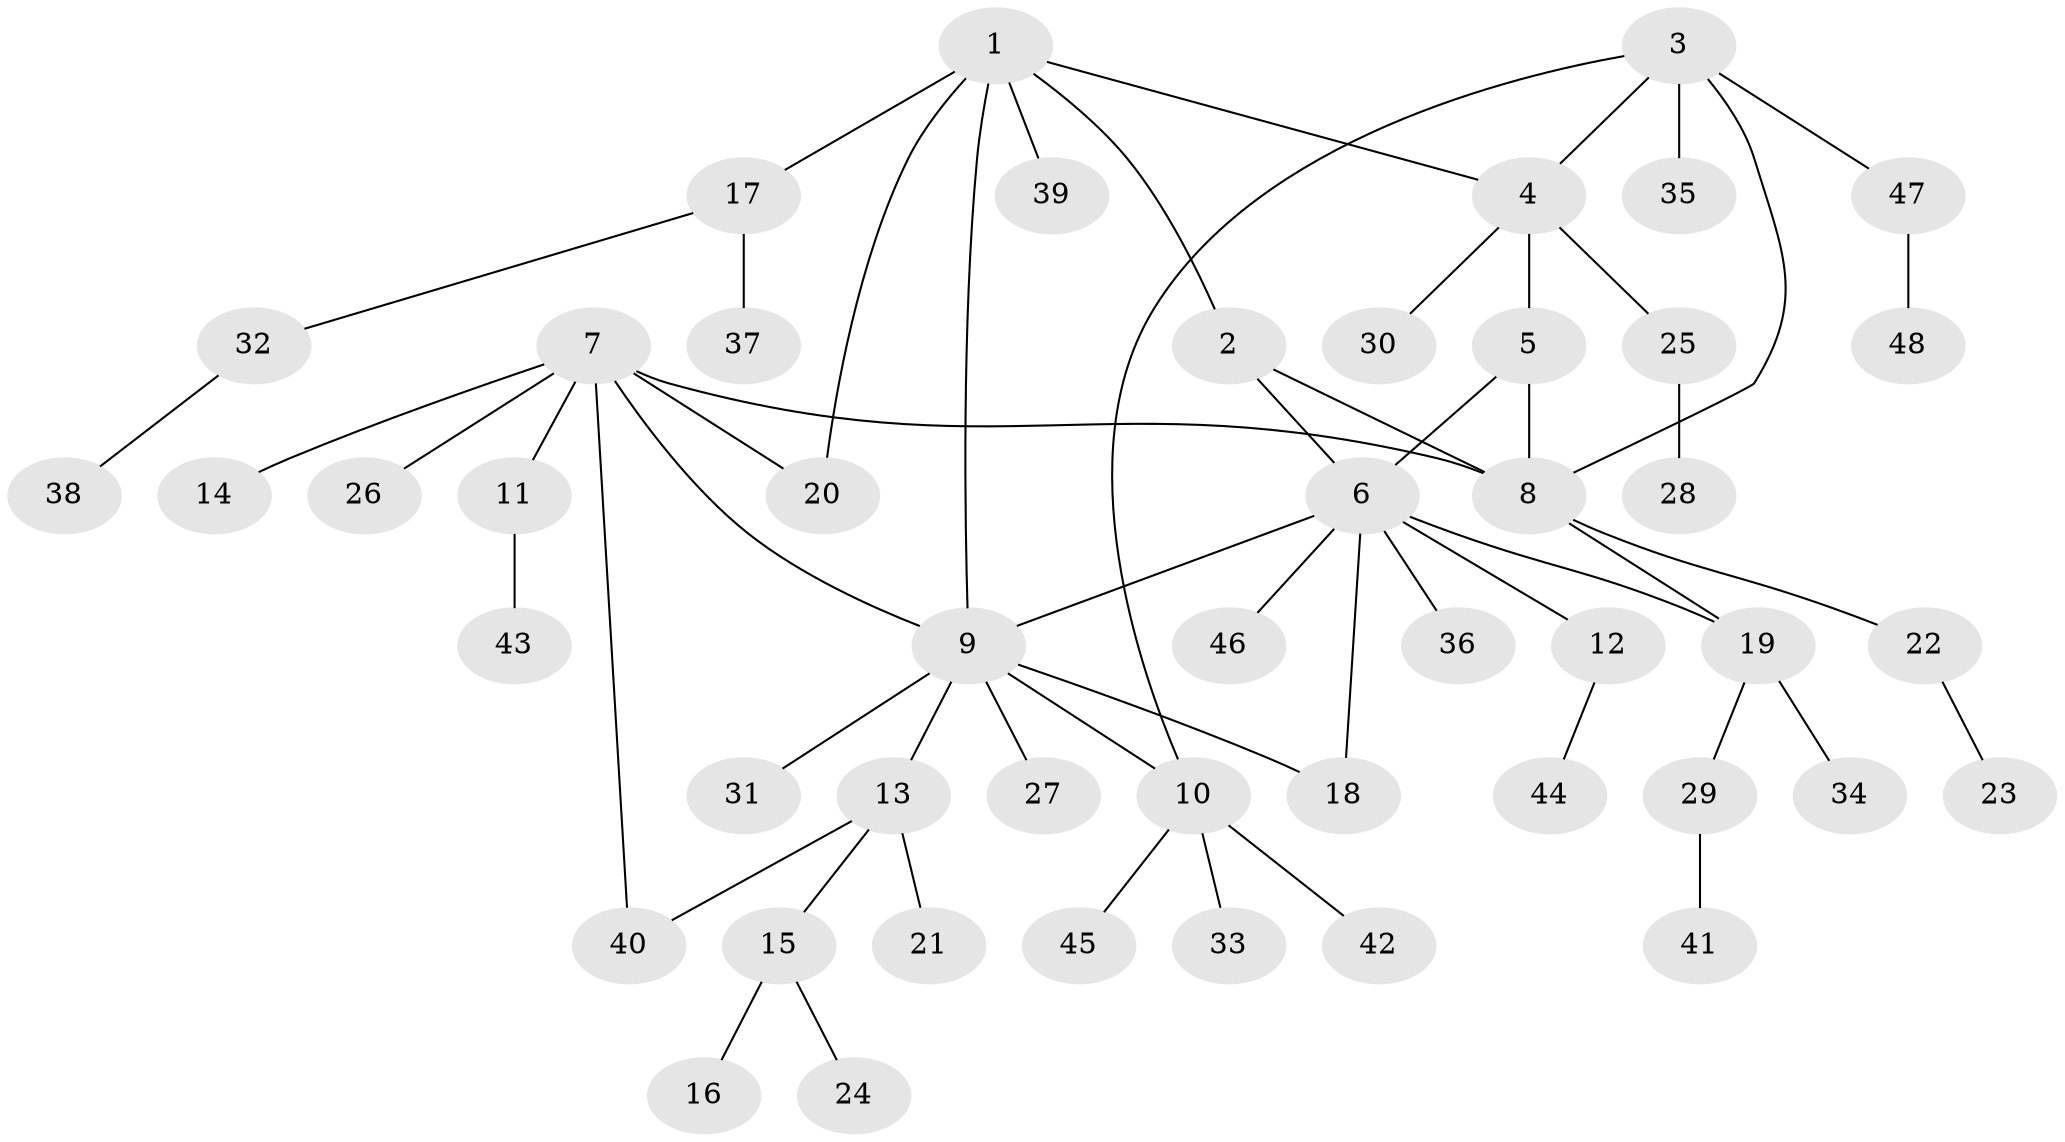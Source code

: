 // coarse degree distribution, {2: 0.10714285714285714, 1: 0.6785714285714286, 3: 0.10714285714285714, 4: 0.03571428571428571, 14: 0.03571428571428571, 6: 0.03571428571428571}
// Generated by graph-tools (version 1.1) at 2025/58/03/04/25 21:58:03]
// undirected, 48 vertices, 57 edges
graph export_dot {
graph [start="1"]
  node [color=gray90,style=filled];
  1;
  2;
  3;
  4;
  5;
  6;
  7;
  8;
  9;
  10;
  11;
  12;
  13;
  14;
  15;
  16;
  17;
  18;
  19;
  20;
  21;
  22;
  23;
  24;
  25;
  26;
  27;
  28;
  29;
  30;
  31;
  32;
  33;
  34;
  35;
  36;
  37;
  38;
  39;
  40;
  41;
  42;
  43;
  44;
  45;
  46;
  47;
  48;
  1 -- 2;
  1 -- 4;
  1 -- 9;
  1 -- 17;
  1 -- 20;
  1 -- 39;
  2 -- 6;
  2 -- 8;
  3 -- 4;
  3 -- 8;
  3 -- 10;
  3 -- 35;
  3 -- 47;
  4 -- 5;
  4 -- 25;
  4 -- 30;
  5 -- 6;
  5 -- 8;
  6 -- 9;
  6 -- 12;
  6 -- 18;
  6 -- 19;
  6 -- 36;
  6 -- 46;
  7 -- 8;
  7 -- 9;
  7 -- 11;
  7 -- 14;
  7 -- 20;
  7 -- 26;
  7 -- 40;
  8 -- 19;
  8 -- 22;
  9 -- 10;
  9 -- 13;
  9 -- 18;
  9 -- 27;
  9 -- 31;
  10 -- 33;
  10 -- 42;
  10 -- 45;
  11 -- 43;
  12 -- 44;
  13 -- 15;
  13 -- 21;
  13 -- 40;
  15 -- 16;
  15 -- 24;
  17 -- 32;
  17 -- 37;
  19 -- 29;
  19 -- 34;
  22 -- 23;
  25 -- 28;
  29 -- 41;
  32 -- 38;
  47 -- 48;
}
